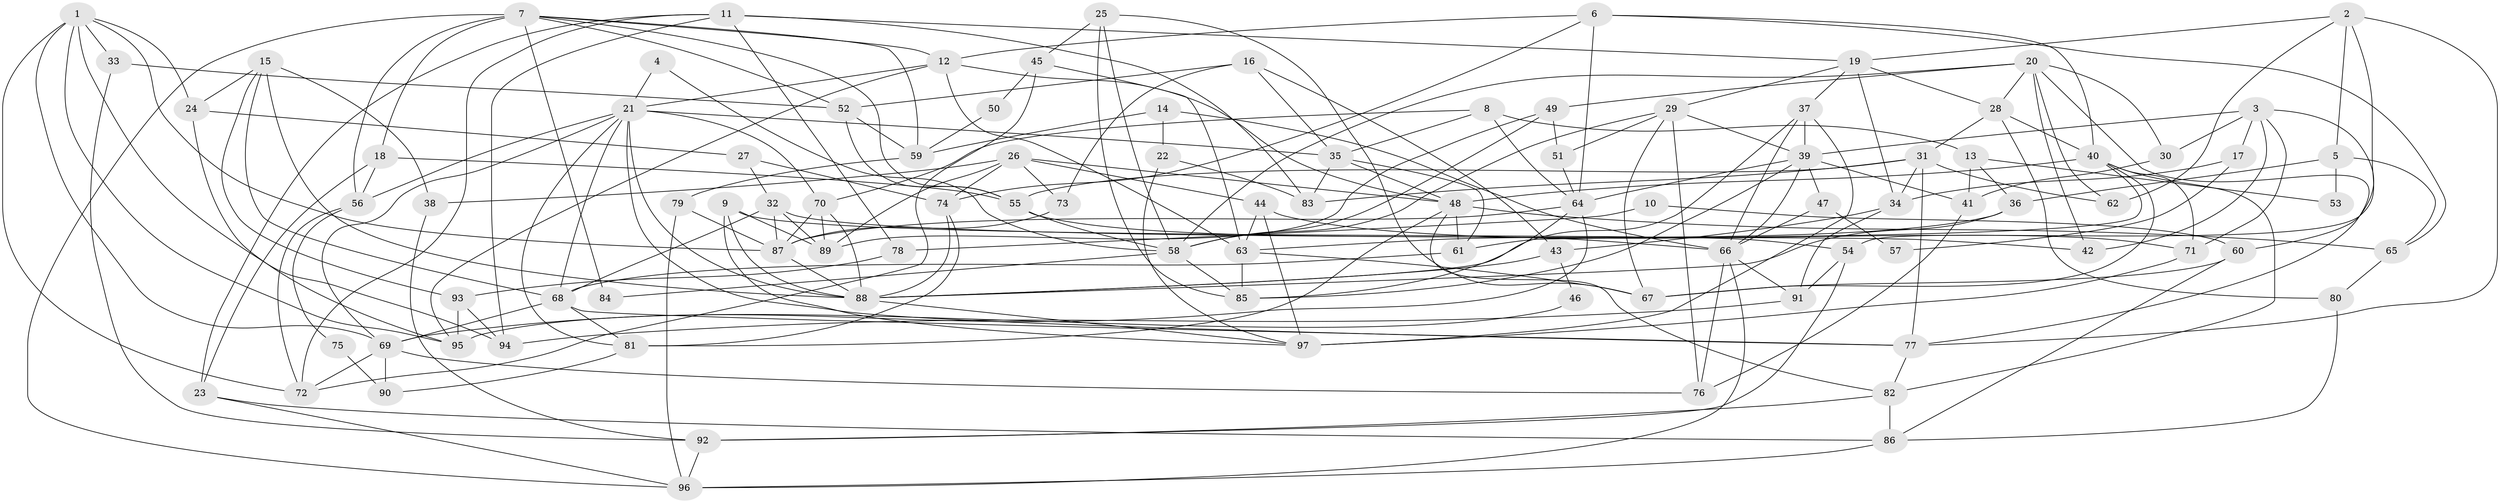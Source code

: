 // original degree distribution, {2: 0.13043478260869565, 5: 0.14492753623188406, 3: 0.2536231884057971, 7: 0.021739130434782608, 6: 0.10144927536231885, 4: 0.32608695652173914, 8: 0.007246376811594203, 9: 0.014492753623188406}
// Generated by graph-tools (version 1.1) at 2025/37/03/04/25 23:37:11]
// undirected, 97 vertices, 228 edges
graph export_dot {
  node [color=gray90,style=filled];
  1;
  2;
  3;
  4;
  5;
  6;
  7;
  8;
  9;
  10;
  11;
  12;
  13;
  14;
  15;
  16;
  17;
  18;
  19;
  20;
  21;
  22;
  23;
  24;
  25;
  26;
  27;
  28;
  29;
  30;
  31;
  32;
  33;
  34;
  35;
  36;
  37;
  38;
  39;
  40;
  41;
  42;
  43;
  44;
  45;
  46;
  47;
  48;
  49;
  50;
  51;
  52;
  53;
  54;
  55;
  56;
  57;
  58;
  59;
  60;
  61;
  62;
  63;
  64;
  65;
  66;
  67;
  68;
  69;
  70;
  71;
  72;
  73;
  74;
  75;
  76;
  77;
  78;
  79;
  80;
  81;
  82;
  83;
  84;
  85;
  86;
  87;
  88;
  89;
  90;
  91;
  92;
  93;
  94;
  95;
  96;
  97;
  1 -- 24 [weight=1.0];
  1 -- 33 [weight=1.0];
  1 -- 69 [weight=1.0];
  1 -- 72 [weight=1.0];
  1 -- 87 [weight=1.0];
  1 -- 94 [weight=1.0];
  1 -- 95 [weight=1.0];
  2 -- 5 [weight=1.0];
  2 -- 19 [weight=1.0];
  2 -- 54 [weight=1.0];
  2 -- 62 [weight=1.0];
  2 -- 77 [weight=1.0];
  3 -- 17 [weight=1.0];
  3 -- 30 [weight=1.0];
  3 -- 39 [weight=1.0];
  3 -- 42 [weight=1.0];
  3 -- 60 [weight=1.0];
  3 -- 71 [weight=1.0];
  4 -- 21 [weight=1.0];
  4 -- 58 [weight=1.0];
  5 -- 36 [weight=1.0];
  5 -- 53 [weight=1.0];
  5 -- 65 [weight=1.0];
  6 -- 12 [weight=1.0];
  6 -- 40 [weight=1.0];
  6 -- 64 [weight=1.0];
  6 -- 65 [weight=1.0];
  6 -- 74 [weight=1.0];
  7 -- 12 [weight=1.0];
  7 -- 18 [weight=1.0];
  7 -- 52 [weight=1.0];
  7 -- 55 [weight=1.0];
  7 -- 56 [weight=1.0];
  7 -- 59 [weight=1.0];
  7 -- 84 [weight=1.0];
  7 -- 96 [weight=1.0];
  8 -- 13 [weight=1.0];
  8 -- 35 [weight=1.0];
  8 -- 64 [weight=1.0];
  8 -- 70 [weight=1.0];
  9 -- 54 [weight=1.0];
  9 -- 88 [weight=1.0];
  9 -- 89 [weight=1.0];
  9 -- 97 [weight=1.0];
  10 -- 60 [weight=1.0];
  10 -- 78 [weight=1.0];
  11 -- 19 [weight=1.0];
  11 -- 23 [weight=1.0];
  11 -- 72 [weight=1.0];
  11 -- 78 [weight=1.0];
  11 -- 83 [weight=1.0];
  11 -- 94 [weight=1.0];
  12 -- 21 [weight=1.0];
  12 -- 48 [weight=1.0];
  12 -- 63 [weight=1.0];
  12 -- 95 [weight=1.0];
  13 -- 36 [weight=1.0];
  13 -- 41 [weight=1.0];
  13 -- 53 [weight=1.0];
  14 -- 22 [weight=1.0];
  14 -- 59 [weight=1.0];
  14 -- 66 [weight=1.0];
  15 -- 24 [weight=1.0];
  15 -- 38 [weight=1.0];
  15 -- 68 [weight=1.0];
  15 -- 88 [weight=2.0];
  15 -- 93 [weight=1.0];
  16 -- 35 [weight=1.0];
  16 -- 43 [weight=1.0];
  16 -- 52 [weight=1.0];
  16 -- 73 [weight=1.0];
  17 -- 34 [weight=1.0];
  17 -- 57 [weight=1.0];
  18 -- 23 [weight=1.0];
  18 -- 55 [weight=1.0];
  18 -- 56 [weight=1.0];
  19 -- 28 [weight=1.0];
  19 -- 29 [weight=1.0];
  19 -- 34 [weight=1.0];
  19 -- 37 [weight=1.0];
  20 -- 28 [weight=1.0];
  20 -- 30 [weight=1.0];
  20 -- 42 [weight=1.0];
  20 -- 49 [weight=1.0];
  20 -- 58 [weight=1.0];
  20 -- 62 [weight=1.0];
  20 -- 77 [weight=1.0];
  21 -- 35 [weight=1.0];
  21 -- 56 [weight=1.0];
  21 -- 68 [weight=1.0];
  21 -- 69 [weight=1.0];
  21 -- 70 [weight=1.0];
  21 -- 77 [weight=1.0];
  21 -- 81 [weight=1.0];
  21 -- 88 [weight=1.0];
  22 -- 83 [weight=1.0];
  22 -- 97 [weight=1.0];
  23 -- 86 [weight=1.0];
  23 -- 96 [weight=1.0];
  24 -- 27 [weight=1.0];
  24 -- 95 [weight=1.0];
  25 -- 45 [weight=1.0];
  25 -- 58 [weight=1.0];
  25 -- 67 [weight=1.0];
  25 -- 85 [weight=1.0];
  26 -- 38 [weight=1.0];
  26 -- 44 [weight=1.0];
  26 -- 48 [weight=1.0];
  26 -- 73 [weight=1.0];
  26 -- 74 [weight=1.0];
  26 -- 89 [weight=1.0];
  27 -- 32 [weight=2.0];
  27 -- 74 [weight=1.0];
  28 -- 31 [weight=1.0];
  28 -- 40 [weight=1.0];
  28 -- 80 [weight=1.0];
  29 -- 39 [weight=1.0];
  29 -- 51 [weight=1.0];
  29 -- 58 [weight=1.0];
  29 -- 67 [weight=1.0];
  29 -- 76 [weight=1.0];
  30 -- 41 [weight=1.0];
  31 -- 34 [weight=1.0];
  31 -- 55 [weight=1.0];
  31 -- 62 [weight=1.0];
  31 -- 77 [weight=1.0];
  31 -- 83 [weight=1.0];
  32 -- 42 [weight=2.0];
  32 -- 68 [weight=1.0];
  32 -- 87 [weight=1.0];
  32 -- 89 [weight=1.0];
  33 -- 52 [weight=1.0];
  33 -- 92 [weight=1.0];
  34 -- 43 [weight=1.0];
  34 -- 91 [weight=1.0];
  35 -- 48 [weight=1.0];
  35 -- 61 [weight=1.0];
  35 -- 83 [weight=1.0];
  36 -- 63 [weight=1.0];
  36 -- 88 [weight=1.0];
  37 -- 39 [weight=1.0];
  37 -- 66 [weight=1.0];
  37 -- 88 [weight=1.0];
  37 -- 97 [weight=1.0];
  38 -- 92 [weight=1.0];
  39 -- 41 [weight=2.0];
  39 -- 47 [weight=1.0];
  39 -- 64 [weight=1.0];
  39 -- 66 [weight=1.0];
  39 -- 85 [weight=1.0];
  40 -- 48 [weight=1.0];
  40 -- 61 [weight=1.0];
  40 -- 67 [weight=1.0];
  40 -- 71 [weight=1.0];
  40 -- 82 [weight=1.0];
  41 -- 76 [weight=1.0];
  43 -- 46 [weight=1.0];
  43 -- 88 [weight=1.0];
  44 -- 63 [weight=1.0];
  44 -- 71 [weight=1.0];
  44 -- 97 [weight=1.0];
  45 -- 50 [weight=1.0];
  45 -- 63 [weight=1.0];
  45 -- 72 [weight=1.0];
  46 -- 95 [weight=1.0];
  47 -- 57 [weight=1.0];
  47 -- 66 [weight=1.0];
  48 -- 61 [weight=1.0];
  48 -- 65 [weight=1.0];
  48 -- 81 [weight=1.0];
  48 -- 82 [weight=1.0];
  49 -- 51 [weight=1.0];
  49 -- 58 [weight=1.0];
  49 -- 89 [weight=1.0];
  50 -- 59 [weight=1.0];
  51 -- 64 [weight=1.0];
  52 -- 55 [weight=1.0];
  52 -- 59 [weight=1.0];
  54 -- 91 [weight=1.0];
  54 -- 92 [weight=1.0];
  55 -- 58 [weight=1.0];
  55 -- 66 [weight=1.0];
  56 -- 72 [weight=1.0];
  56 -- 75 [weight=1.0];
  58 -- 84 [weight=2.0];
  58 -- 85 [weight=1.0];
  59 -- 79 [weight=1.0];
  60 -- 67 [weight=1.0];
  60 -- 86 [weight=1.0];
  61 -- 68 [weight=1.0];
  63 -- 67 [weight=1.0];
  63 -- 85 [weight=1.0];
  64 -- 69 [weight=1.0];
  64 -- 85 [weight=1.0];
  64 -- 87 [weight=1.0];
  65 -- 80 [weight=1.0];
  66 -- 76 [weight=1.0];
  66 -- 91 [weight=1.0];
  66 -- 96 [weight=1.0];
  68 -- 69 [weight=1.0];
  68 -- 77 [weight=1.0];
  68 -- 81 [weight=1.0];
  69 -- 72 [weight=1.0];
  69 -- 76 [weight=1.0];
  69 -- 90 [weight=1.0];
  70 -- 87 [weight=1.0];
  70 -- 88 [weight=1.0];
  70 -- 89 [weight=1.0];
  71 -- 97 [weight=2.0];
  73 -- 87 [weight=1.0];
  74 -- 81 [weight=1.0];
  74 -- 88 [weight=1.0];
  75 -- 90 [weight=1.0];
  77 -- 82 [weight=1.0];
  78 -- 93 [weight=1.0];
  79 -- 87 [weight=1.0];
  79 -- 96 [weight=1.0];
  80 -- 86 [weight=1.0];
  81 -- 90 [weight=1.0];
  82 -- 86 [weight=1.0];
  82 -- 92 [weight=1.0];
  86 -- 96 [weight=1.0];
  87 -- 88 [weight=1.0];
  88 -- 97 [weight=1.0];
  91 -- 94 [weight=1.0];
  92 -- 96 [weight=1.0];
  93 -- 94 [weight=1.0];
  93 -- 95 [weight=1.0];
}
